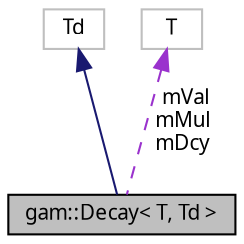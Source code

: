 digraph "gam::Decay&lt; T, Td &gt;"
{
 // LATEX_PDF_SIZE
  bgcolor="transparent";
  edge [fontname="FreeSans.ttf",fontsize="10",labelfontname="FreeSans.ttf",labelfontsize="10"];
  node [fontname="FreeSans.ttf",fontsize="10",shape=record];
  Node1 [label="gam::Decay\< T, Td \>",height=0.2,width=0.4,color="black", fillcolor="grey75", style="filled", fontcolor="black",tooltip="Exponentially decaying curve."];
  Node2 -> Node1 [dir="back",color="midnightblue",fontsize="10",style="solid",fontname="FreeSans.ttf"];
  Node2 [label="Td",height=0.2,width=0.4,color="grey75",tooltip=" "];
  Node3 -> Node1 [dir="back",color="darkorchid3",fontsize="10",style="dashed",label=" mVal\nmMul\nmDcy" ,fontname="FreeSans.ttf"];
  Node3 [label="T",height=0.2,width=0.4,color="grey75",tooltip=" "];
}
